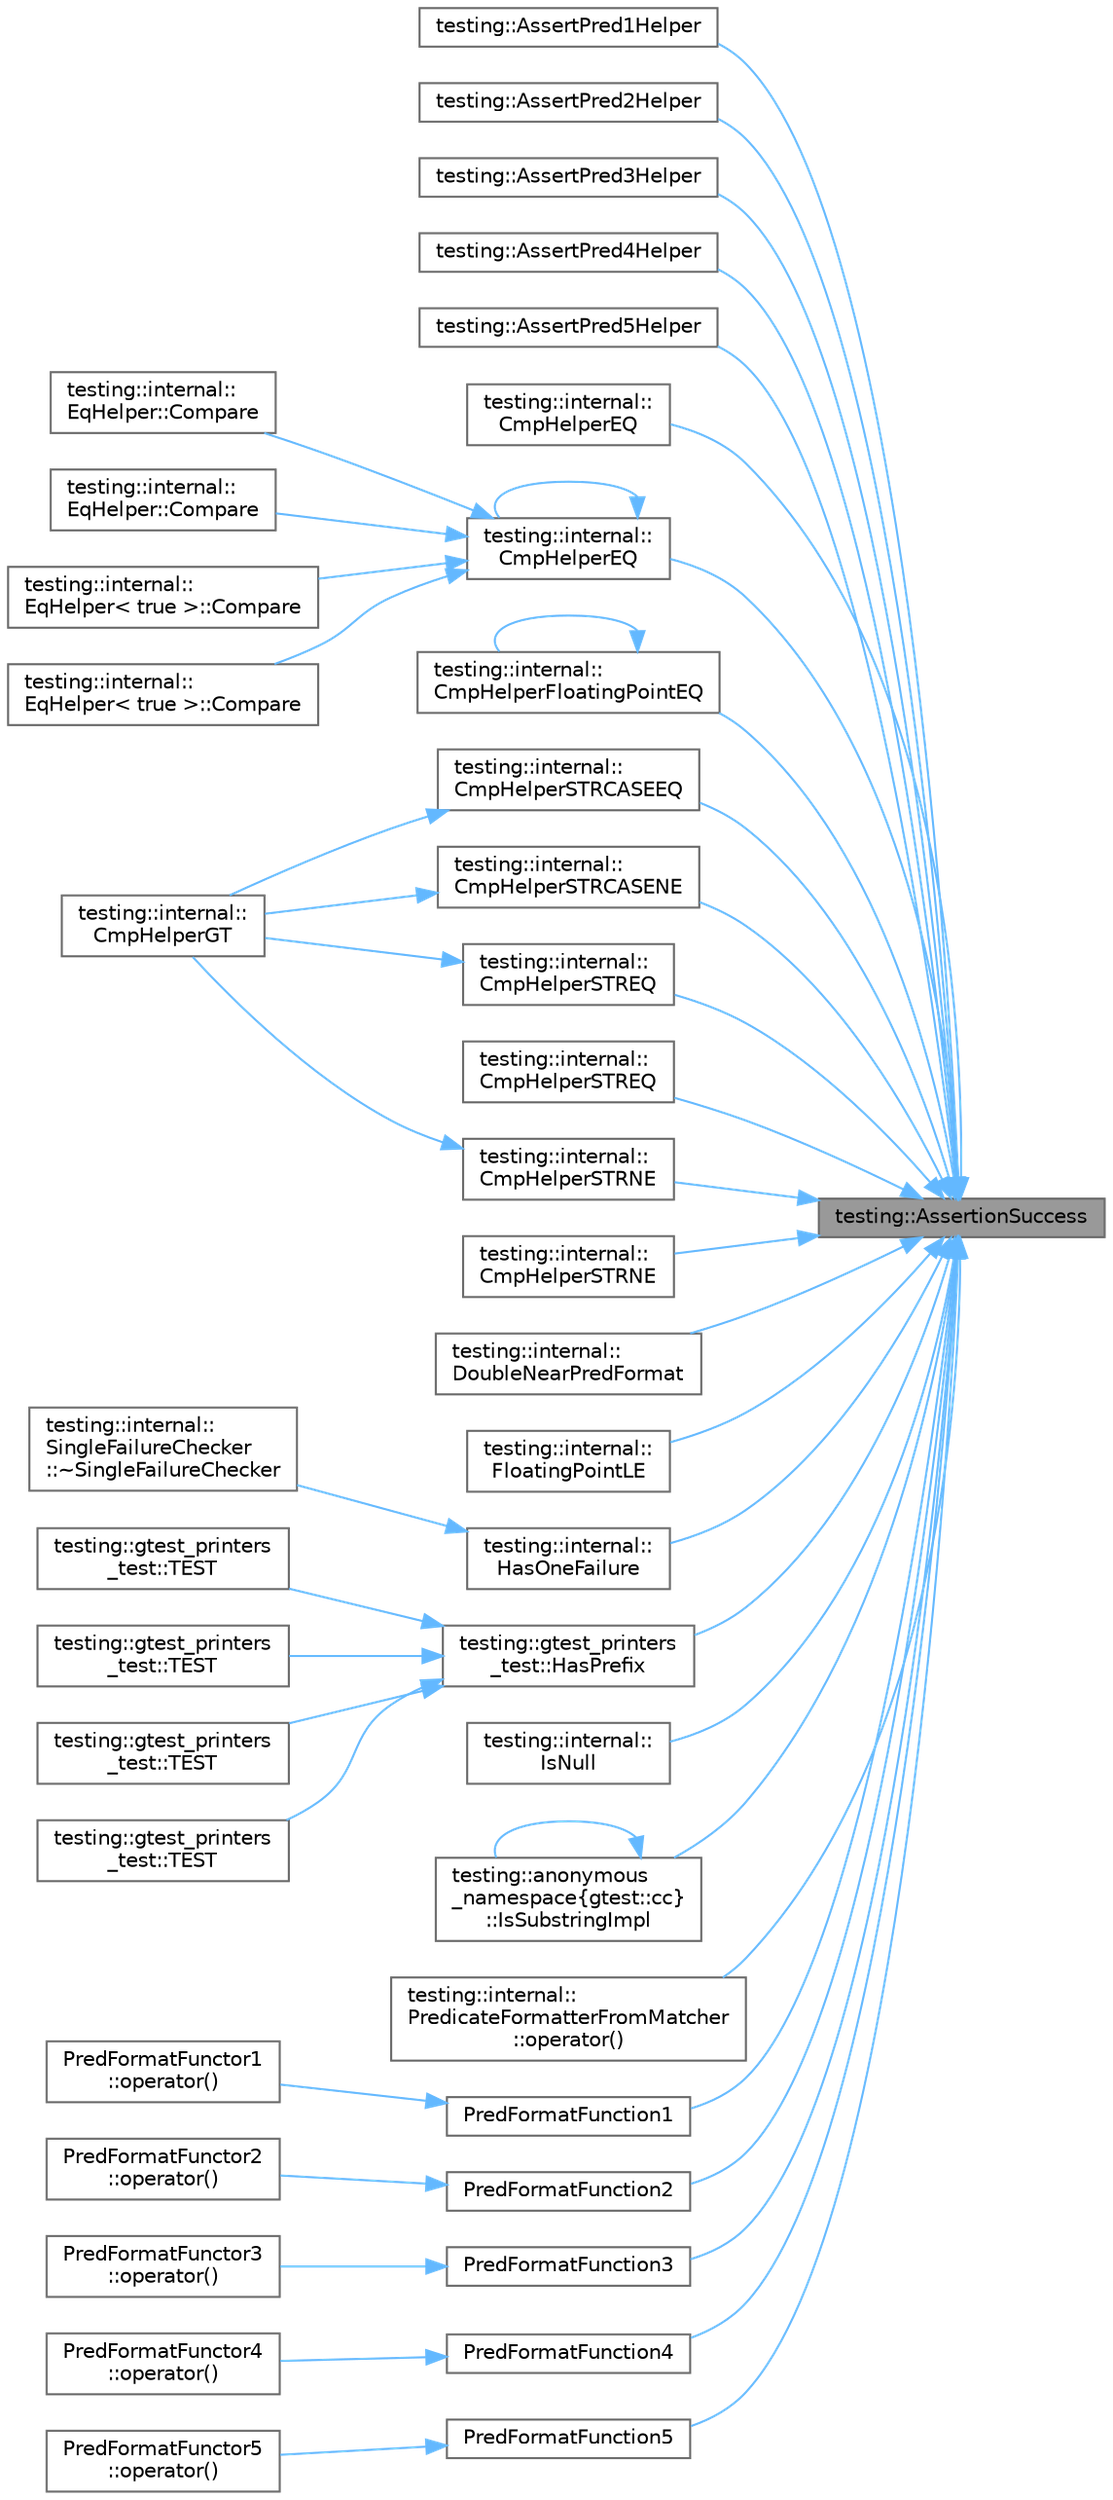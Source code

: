 digraph "testing::AssertionSuccess"
{
 // LATEX_PDF_SIZE
  bgcolor="transparent";
  edge [fontname=Helvetica,fontsize=10,labelfontname=Helvetica,labelfontsize=10];
  node [fontname=Helvetica,fontsize=10,shape=box,height=0.2,width=0.4];
  rankdir="RL";
  Node1 [id="Node000001",label="testing::AssertionSuccess",height=0.2,width=0.4,color="gray40", fillcolor="grey60", style="filled", fontcolor="black",tooltip=" "];
  Node1 -> Node2 [id="edge1_Node000001_Node000002",dir="back",color="steelblue1",style="solid",tooltip=" "];
  Node2 [id="Node000002",label="testing::AssertPred1Helper",height=0.2,width=0.4,color="grey40", fillcolor="white", style="filled",URL="$namespacetesting.html#a7f73180474723be6e92185d6fa9e7c9f",tooltip=" "];
  Node1 -> Node3 [id="edge2_Node000001_Node000003",dir="back",color="steelblue1",style="solid",tooltip=" "];
  Node3 [id="Node000003",label="testing::AssertPred2Helper",height=0.2,width=0.4,color="grey40", fillcolor="white", style="filled",URL="$namespacetesting.html#aa6587938029dd8733ecb885068f08247",tooltip=" "];
  Node1 -> Node4 [id="edge3_Node000001_Node000004",dir="back",color="steelblue1",style="solid",tooltip=" "];
  Node4 [id="Node000004",label="testing::AssertPred3Helper",height=0.2,width=0.4,color="grey40", fillcolor="white", style="filled",URL="$namespacetesting.html#ac92dcbd00a0ffb2913e65d286e321a22",tooltip=" "];
  Node1 -> Node5 [id="edge4_Node000001_Node000005",dir="back",color="steelblue1",style="solid",tooltip=" "];
  Node5 [id="Node000005",label="testing::AssertPred4Helper",height=0.2,width=0.4,color="grey40", fillcolor="white", style="filled",URL="$namespacetesting.html#ae90c778d69db4682e8fd8baaa0a9f9cd",tooltip=" "];
  Node1 -> Node6 [id="edge5_Node000001_Node000006",dir="back",color="steelblue1",style="solid",tooltip=" "];
  Node6 [id="Node000006",label="testing::AssertPred5Helper",height=0.2,width=0.4,color="grey40", fillcolor="white", style="filled",URL="$namespacetesting.html#addcf52b273ce17269cbf4956cfe600a6",tooltip=" "];
  Node1 -> Node7 [id="edge6_Node000001_Node000007",dir="back",color="steelblue1",style="solid",tooltip=" "];
  Node7 [id="Node000007",label="testing::internal::\lCmpHelperEQ",height=0.2,width=0.4,color="grey40", fillcolor="white", style="filled",URL="$namespacetesting_1_1internal.html#a46582d95cbfe3d3d8f6945c9e9cd779c",tooltip=" "];
  Node1 -> Node8 [id="edge7_Node000001_Node000008",dir="back",color="steelblue1",style="solid",tooltip=" "];
  Node8 [id="Node000008",label="testing::internal::\lCmpHelperEQ",height=0.2,width=0.4,color="grey40", fillcolor="white", style="filled",URL="$namespacetesting_1_1internal.html#a4638c74d9b32e971f9b321af6fafc2f1",tooltip=" "];
  Node8 -> Node8 [id="edge8_Node000008_Node000008",dir="back",color="steelblue1",style="solid",tooltip=" "];
  Node8 -> Node9 [id="edge9_Node000008_Node000009",dir="back",color="steelblue1",style="solid",tooltip=" "];
  Node9 [id="Node000009",label="testing::internal::\lEqHelper::Compare",height=0.2,width=0.4,color="grey40", fillcolor="white", style="filled",URL="$classtesting_1_1internal_1_1_eq_helper.html#aaa42c0059bb3dcc43d556243febb5f1c",tooltip=" "];
  Node8 -> Node10 [id="edge10_Node000008_Node000010",dir="back",color="steelblue1",style="solid",tooltip=" "];
  Node10 [id="Node000010",label="testing::internal::\lEqHelper::Compare",height=0.2,width=0.4,color="grey40", fillcolor="white", style="filled",URL="$classtesting_1_1internal_1_1_eq_helper.html#ae3572c7374534a916b9117efaa89f33f",tooltip=" "];
  Node8 -> Node11 [id="edge11_Node000008_Node000011",dir="back",color="steelblue1",style="solid",tooltip=" "];
  Node11 [id="Node000011",label="testing::internal::\lEqHelper\< true \>::Compare",height=0.2,width=0.4,color="grey40", fillcolor="white", style="filled",URL="$classtesting_1_1internal_1_1_eq_helper_3_01true_01_4.html#a12c7194b2a210b61f06c912eef484ca6",tooltip=" "];
  Node8 -> Node12 [id="edge12_Node000008_Node000012",dir="back",color="steelblue1",style="solid",tooltip=" "];
  Node12 [id="Node000012",label="testing::internal::\lEqHelper\< true \>::Compare",height=0.2,width=0.4,color="grey40", fillcolor="white", style="filled",URL="$classtesting_1_1internal_1_1_eq_helper_3_01true_01_4.html#a6f292601a68c8f0d49e6d48bd309b900",tooltip=" "];
  Node1 -> Node13 [id="edge13_Node000001_Node000013",dir="back",color="steelblue1",style="solid",tooltip=" "];
  Node13 [id="Node000013",label="testing::internal::\lCmpHelperFloatingPointEQ",height=0.2,width=0.4,color="grey40", fillcolor="white", style="filled",URL="$namespacetesting_1_1internal.html#a98ce463e5dbe0c6120fa817e1f8f2944",tooltip=" "];
  Node13 -> Node13 [id="edge14_Node000013_Node000013",dir="back",color="steelblue1",style="solid",tooltip=" "];
  Node1 -> Node14 [id="edge15_Node000001_Node000014",dir="back",color="steelblue1",style="solid",tooltip=" "];
  Node14 [id="Node000014",label="testing::internal::\lCmpHelperSTRCASEEQ",height=0.2,width=0.4,color="grey40", fillcolor="white", style="filled",URL="$namespacetesting_1_1internal.html#a30dfeb01f1bc8087c7d05205d5fa75c1",tooltip=" "];
  Node14 -> Node15 [id="edge16_Node000014_Node000015",dir="back",color="steelblue1",style="solid",tooltip=" "];
  Node15 [id="Node000015",label="testing::internal::\lCmpHelperGT",height=0.2,width=0.4,color="grey40", fillcolor="white", style="filled",URL="$namespacetesting_1_1internal.html#a1dc436420f56d564a5eb90b19269d32e",tooltip=" "];
  Node1 -> Node16 [id="edge17_Node000001_Node000016",dir="back",color="steelblue1",style="solid",tooltip=" "];
  Node16 [id="Node000016",label="testing::internal::\lCmpHelperSTRCASENE",height=0.2,width=0.4,color="grey40", fillcolor="white", style="filled",URL="$namespacetesting_1_1internal.html#a7e31d489f06ab8f6a81a7729f0c377e7",tooltip=" "];
  Node16 -> Node15 [id="edge18_Node000016_Node000015",dir="back",color="steelblue1",style="solid",tooltip=" "];
  Node1 -> Node17 [id="edge19_Node000001_Node000017",dir="back",color="steelblue1",style="solid",tooltip=" "];
  Node17 [id="Node000017",label="testing::internal::\lCmpHelperSTREQ",height=0.2,width=0.4,color="grey40", fillcolor="white", style="filled",URL="$namespacetesting_1_1internal.html#a711a396ed8f636ecd14a850a89d181b6",tooltip=" "];
  Node17 -> Node15 [id="edge20_Node000017_Node000015",dir="back",color="steelblue1",style="solid",tooltip=" "];
  Node1 -> Node18 [id="edge21_Node000001_Node000018",dir="back",color="steelblue1",style="solid",tooltip=" "];
  Node18 [id="Node000018",label="testing::internal::\lCmpHelperSTREQ",height=0.2,width=0.4,color="grey40", fillcolor="white", style="filled",URL="$namespacetesting_1_1internal.html#ad351878f87634853c4eb005fe9b169a8",tooltip=" "];
  Node1 -> Node19 [id="edge22_Node000001_Node000019",dir="back",color="steelblue1",style="solid",tooltip=" "];
  Node19 [id="Node000019",label="testing::internal::\lCmpHelperSTRNE",height=0.2,width=0.4,color="grey40", fillcolor="white", style="filled",URL="$namespacetesting_1_1internal.html#af2d31c77ce73e1003a64bd7ca3564bbe",tooltip=" "];
  Node19 -> Node15 [id="edge23_Node000019_Node000015",dir="back",color="steelblue1",style="solid",tooltip=" "];
  Node1 -> Node20 [id="edge24_Node000001_Node000020",dir="back",color="steelblue1",style="solid",tooltip=" "];
  Node20 [id="Node000020",label="testing::internal::\lCmpHelperSTRNE",height=0.2,width=0.4,color="grey40", fillcolor="white", style="filled",URL="$namespacetesting_1_1internal.html#a415a953647bbc9469f062dc966061efb",tooltip=" "];
  Node1 -> Node21 [id="edge25_Node000001_Node000021",dir="back",color="steelblue1",style="solid",tooltip=" "];
  Node21 [id="Node000021",label="testing::internal::\lDoubleNearPredFormat",height=0.2,width=0.4,color="grey40", fillcolor="white", style="filled",URL="$namespacetesting_1_1internal.html#a4f70b36c624b54c2362aeecc2f05ee8c",tooltip=" "];
  Node1 -> Node22 [id="edge26_Node000001_Node000022",dir="back",color="steelblue1",style="solid",tooltip=" "];
  Node22 [id="Node000022",label="testing::internal::\lFloatingPointLE",height=0.2,width=0.4,color="grey40", fillcolor="white", style="filled",URL="$namespacetesting_1_1internal.html#a17b52b6b1f81f6dcad5cc4d12e5173a6",tooltip=" "];
  Node1 -> Node23 [id="edge27_Node000001_Node000023",dir="back",color="steelblue1",style="solid",tooltip=" "];
  Node23 [id="Node000023",label="testing::internal::\lHasOneFailure",height=0.2,width=0.4,color="grey40", fillcolor="white", style="filled",URL="$namespacetesting_1_1internal.html#a4b5402183b934804ccaf61a4708f8e62",tooltip=" "];
  Node23 -> Node24 [id="edge28_Node000023_Node000024",dir="back",color="steelblue1",style="solid",tooltip=" "];
  Node24 [id="Node000024",label="testing::internal::\lSingleFailureChecker\l::~SingleFailureChecker",height=0.2,width=0.4,color="grey40", fillcolor="white", style="filled",URL="$classtesting_1_1internal_1_1_single_failure_checker.html#a4b0a907c9c1b350c79d70af138e9f0bf",tooltip=" "];
  Node1 -> Node25 [id="edge29_Node000001_Node000025",dir="back",color="steelblue1",style="solid",tooltip=" "];
  Node25 [id="Node000025",label="testing::gtest_printers\l_test::HasPrefix",height=0.2,width=0.4,color="grey40", fillcolor="white", style="filled",URL="$namespacetesting_1_1gtest__printers__test.html#abbd436200da6c80944c8a7504fb56ea1",tooltip=" "];
  Node25 -> Node26 [id="edge30_Node000025_Node000026",dir="back",color="steelblue1",style="solid",tooltip=" "];
  Node26 [id="Node000026",label="testing::gtest_printers\l_test::TEST",height=0.2,width=0.4,color="grey40", fillcolor="white", style="filled",URL="$namespacetesting_1_1gtest__printers__test.html#a9d998b210890d3d7e085d01c457f650f",tooltip=" "];
  Node25 -> Node27 [id="edge31_Node000025_Node000027",dir="back",color="steelblue1",style="solid",tooltip=" "];
  Node27 [id="Node000027",label="testing::gtest_printers\l_test::TEST",height=0.2,width=0.4,color="grey40", fillcolor="white", style="filled",URL="$namespacetesting_1_1gtest__printers__test.html#a434cafcc1dbee409992bbb1593034480",tooltip=" "];
  Node25 -> Node28 [id="edge32_Node000025_Node000028",dir="back",color="steelblue1",style="solid",tooltip=" "];
  Node28 [id="Node000028",label="testing::gtest_printers\l_test::TEST",height=0.2,width=0.4,color="grey40", fillcolor="white", style="filled",URL="$namespacetesting_1_1gtest__printers__test.html#a88f9089e0b19be4bda74a953d6a47d7b",tooltip=" "];
  Node25 -> Node29 [id="edge33_Node000025_Node000029",dir="back",color="steelblue1",style="solid",tooltip=" "];
  Node29 [id="Node000029",label="testing::gtest_printers\l_test::TEST",height=0.2,width=0.4,color="grey40", fillcolor="white", style="filled",URL="$namespacetesting_1_1gtest__printers__test.html#af9c63486049ac0ec2a1db65904702eb3",tooltip=" "];
  Node1 -> Node30 [id="edge34_Node000001_Node000030",dir="back",color="steelblue1",style="solid",tooltip=" "];
  Node30 [id="Node000030",label="testing::internal::\lIsNull",height=0.2,width=0.4,color="grey40", fillcolor="white", style="filled",URL="$namespacetesting_1_1internal.html#adcfd37a66bc4cb0e8291cf46e1a6c72b",tooltip=" "];
  Node1 -> Node31 [id="edge35_Node000001_Node000031",dir="back",color="steelblue1",style="solid",tooltip=" "];
  Node31 [id="Node000031",label="testing::anonymous\l_namespace\{gtest::cc\}\l::IsSubstringImpl",height=0.2,width=0.4,color="grey40", fillcolor="white", style="filled",URL="$namespacetesting_1_1anonymous__namespace_02gtest_8cc_03.html#a0e1cb1e2b03a87a9c893322e4caab670",tooltip=" "];
  Node31 -> Node31 [id="edge36_Node000031_Node000031",dir="back",color="steelblue1",style="solid",tooltip=" "];
  Node1 -> Node32 [id="edge37_Node000001_Node000032",dir="back",color="steelblue1",style="solid",tooltip=" "];
  Node32 [id="Node000032",label="testing::internal::\lPredicateFormatterFromMatcher\l::operator()",height=0.2,width=0.4,color="grey40", fillcolor="white", style="filled",URL="$classtesting_1_1internal_1_1_predicate_formatter_from_matcher.html#a51d28bee5f86347ea34b7a0f2758b599",tooltip=" "];
  Node1 -> Node33 [id="edge38_Node000001_Node000033",dir="back",color="steelblue1",style="solid",tooltip=" "];
  Node33 [id="Node000033",label="PredFormatFunction1",height=0.2,width=0.4,color="grey40", fillcolor="white", style="filled",URL="$gtest__pred__impl__unittest_8cc.html#af5b63802199e417c73c46cbacc73f4ed",tooltip=" "];
  Node33 -> Node34 [id="edge39_Node000033_Node000034",dir="back",color="steelblue1",style="solid",tooltip=" "];
  Node34 [id="Node000034",label="PredFormatFunctor1\l::operator()",height=0.2,width=0.4,color="grey40", fillcolor="white", style="filled",URL="$struct_pred_format_functor1.html#ac2c414b5fa65b41b0ab5967f9f1e5bff",tooltip=" "];
  Node1 -> Node35 [id="edge40_Node000001_Node000035",dir="back",color="steelblue1",style="solid",tooltip=" "];
  Node35 [id="Node000035",label="PredFormatFunction2",height=0.2,width=0.4,color="grey40", fillcolor="white", style="filled",URL="$gtest__pred__impl__unittest_8cc.html#ac47f2d44062a47c907d113375ec47d47",tooltip=" "];
  Node35 -> Node36 [id="edge41_Node000035_Node000036",dir="back",color="steelblue1",style="solid",tooltip=" "];
  Node36 [id="Node000036",label="PredFormatFunctor2\l::operator()",height=0.2,width=0.4,color="grey40", fillcolor="white", style="filled",URL="$struct_pred_format_functor2.html#a0169e0105e15d5c63bece2a20646b22b",tooltip=" "];
  Node1 -> Node37 [id="edge42_Node000001_Node000037",dir="back",color="steelblue1",style="solid",tooltip=" "];
  Node37 [id="Node000037",label="PredFormatFunction3",height=0.2,width=0.4,color="grey40", fillcolor="white", style="filled",URL="$gtest__pred__impl__unittest_8cc.html#abddc62e1faf4d19992a0acb69577e0f3",tooltip=" "];
  Node37 -> Node38 [id="edge43_Node000037_Node000038",dir="back",color="steelblue1",style="solid",tooltip=" "];
  Node38 [id="Node000038",label="PredFormatFunctor3\l::operator()",height=0.2,width=0.4,color="grey40", fillcolor="white", style="filled",URL="$struct_pred_format_functor3.html#a35575b0ed1e572d3a31603b07a3f6b30",tooltip=" "];
  Node1 -> Node39 [id="edge44_Node000001_Node000039",dir="back",color="steelblue1",style="solid",tooltip=" "];
  Node39 [id="Node000039",label="PredFormatFunction4",height=0.2,width=0.4,color="grey40", fillcolor="white", style="filled",URL="$gtest__pred__impl__unittest_8cc.html#a9fbd4c3333dcc98c0cfee19ce28bc2b1",tooltip=" "];
  Node39 -> Node40 [id="edge45_Node000039_Node000040",dir="back",color="steelblue1",style="solid",tooltip=" "];
  Node40 [id="Node000040",label="PredFormatFunctor4\l::operator()",height=0.2,width=0.4,color="grey40", fillcolor="white", style="filled",URL="$struct_pred_format_functor4.html#a97061d2b9eadf357f4e50a75f5a9af5b",tooltip=" "];
  Node1 -> Node41 [id="edge46_Node000001_Node000041",dir="back",color="steelblue1",style="solid",tooltip=" "];
  Node41 [id="Node000041",label="PredFormatFunction5",height=0.2,width=0.4,color="grey40", fillcolor="white", style="filled",URL="$gtest__pred__impl__unittest_8cc.html#a09cbd3b6651151c3b97a890d28bdb75f",tooltip=" "];
  Node41 -> Node42 [id="edge47_Node000041_Node000042",dir="back",color="steelblue1",style="solid",tooltip=" "];
  Node42 [id="Node000042",label="PredFormatFunctor5\l::operator()",height=0.2,width=0.4,color="grey40", fillcolor="white", style="filled",URL="$struct_pred_format_functor5.html#a0fe9e8e9ae614ea577cf1b34e9cfde58",tooltip=" "];
}
